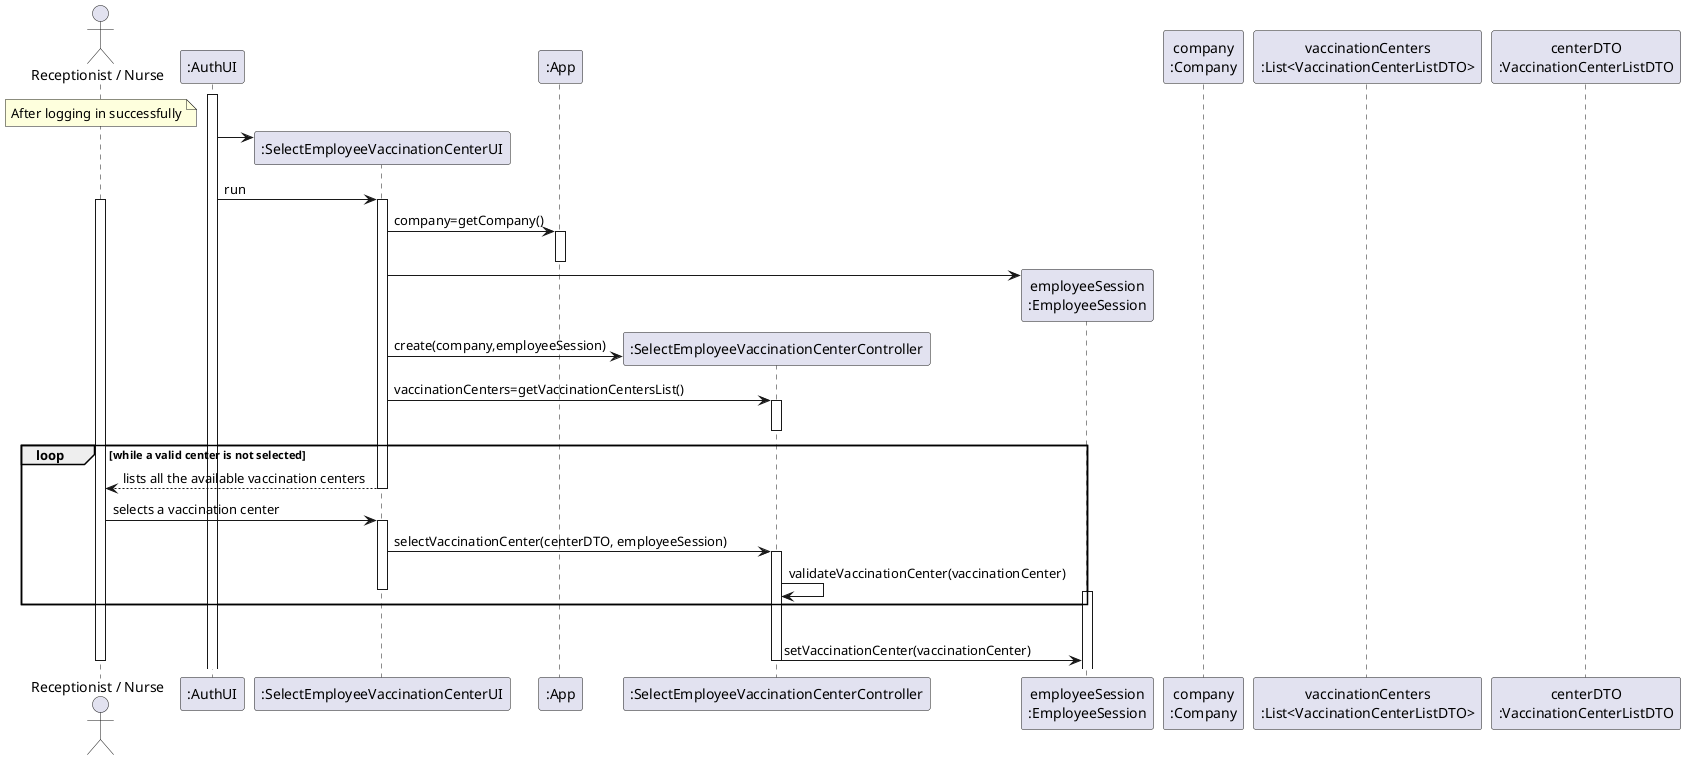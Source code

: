 @startuml


actor "Receptionist / Nurse" as NUR

note over NUR
 After logging in successfully
end note

participant ":AuthUI" as AUTHUI

activate AUTHUI
create ":SelectEmployeeVaccinationCenterUI" as UI
AUTHUI -> UI
AUTHUI -> UI : run
activate UI
participant ":App" as APP
activate NUR



UI -> APP : company=getCompany()
activate APP
deactivate APP

participant ":SelectEmployeeVaccinationCenterController" as CTRL
participant "employeeSession\n:EmployeeSession" as SESSION
UI -> SESSION **
UI -> CTRL ** : create(company,employeeSession)

UI -> CTRL : vaccinationCenters=getVaccinationCentersList()
activate CTRL
deactivate CTRL

loop while a valid center is not selected
UI --> NUR : lists all the available vaccination centers
deactivate UI

participant "company\n:Company" as COMP

NUR -> UI : selects a vaccination center
activate UI
UI -> CTRL : selectVaccinationCenter(centerDTO, employeeSession)
activate CTRL
CTRL -> CTRL : validateVaccinationCenter(vaccinationCenter)
deactivate UI
activate SESSION
deactivate SESSION

end loop

|||

CTRL -> SESSION : setVaccinationCenter(vaccinationCenter)
deactivate CTRL

deactivate UI

deactivate NUR

participant "vaccinationCenters\n:List<VaccinationCenterListDTO>" 
participant "centerDTO\n:VaccinationCenterListDTO" 
@enduml
